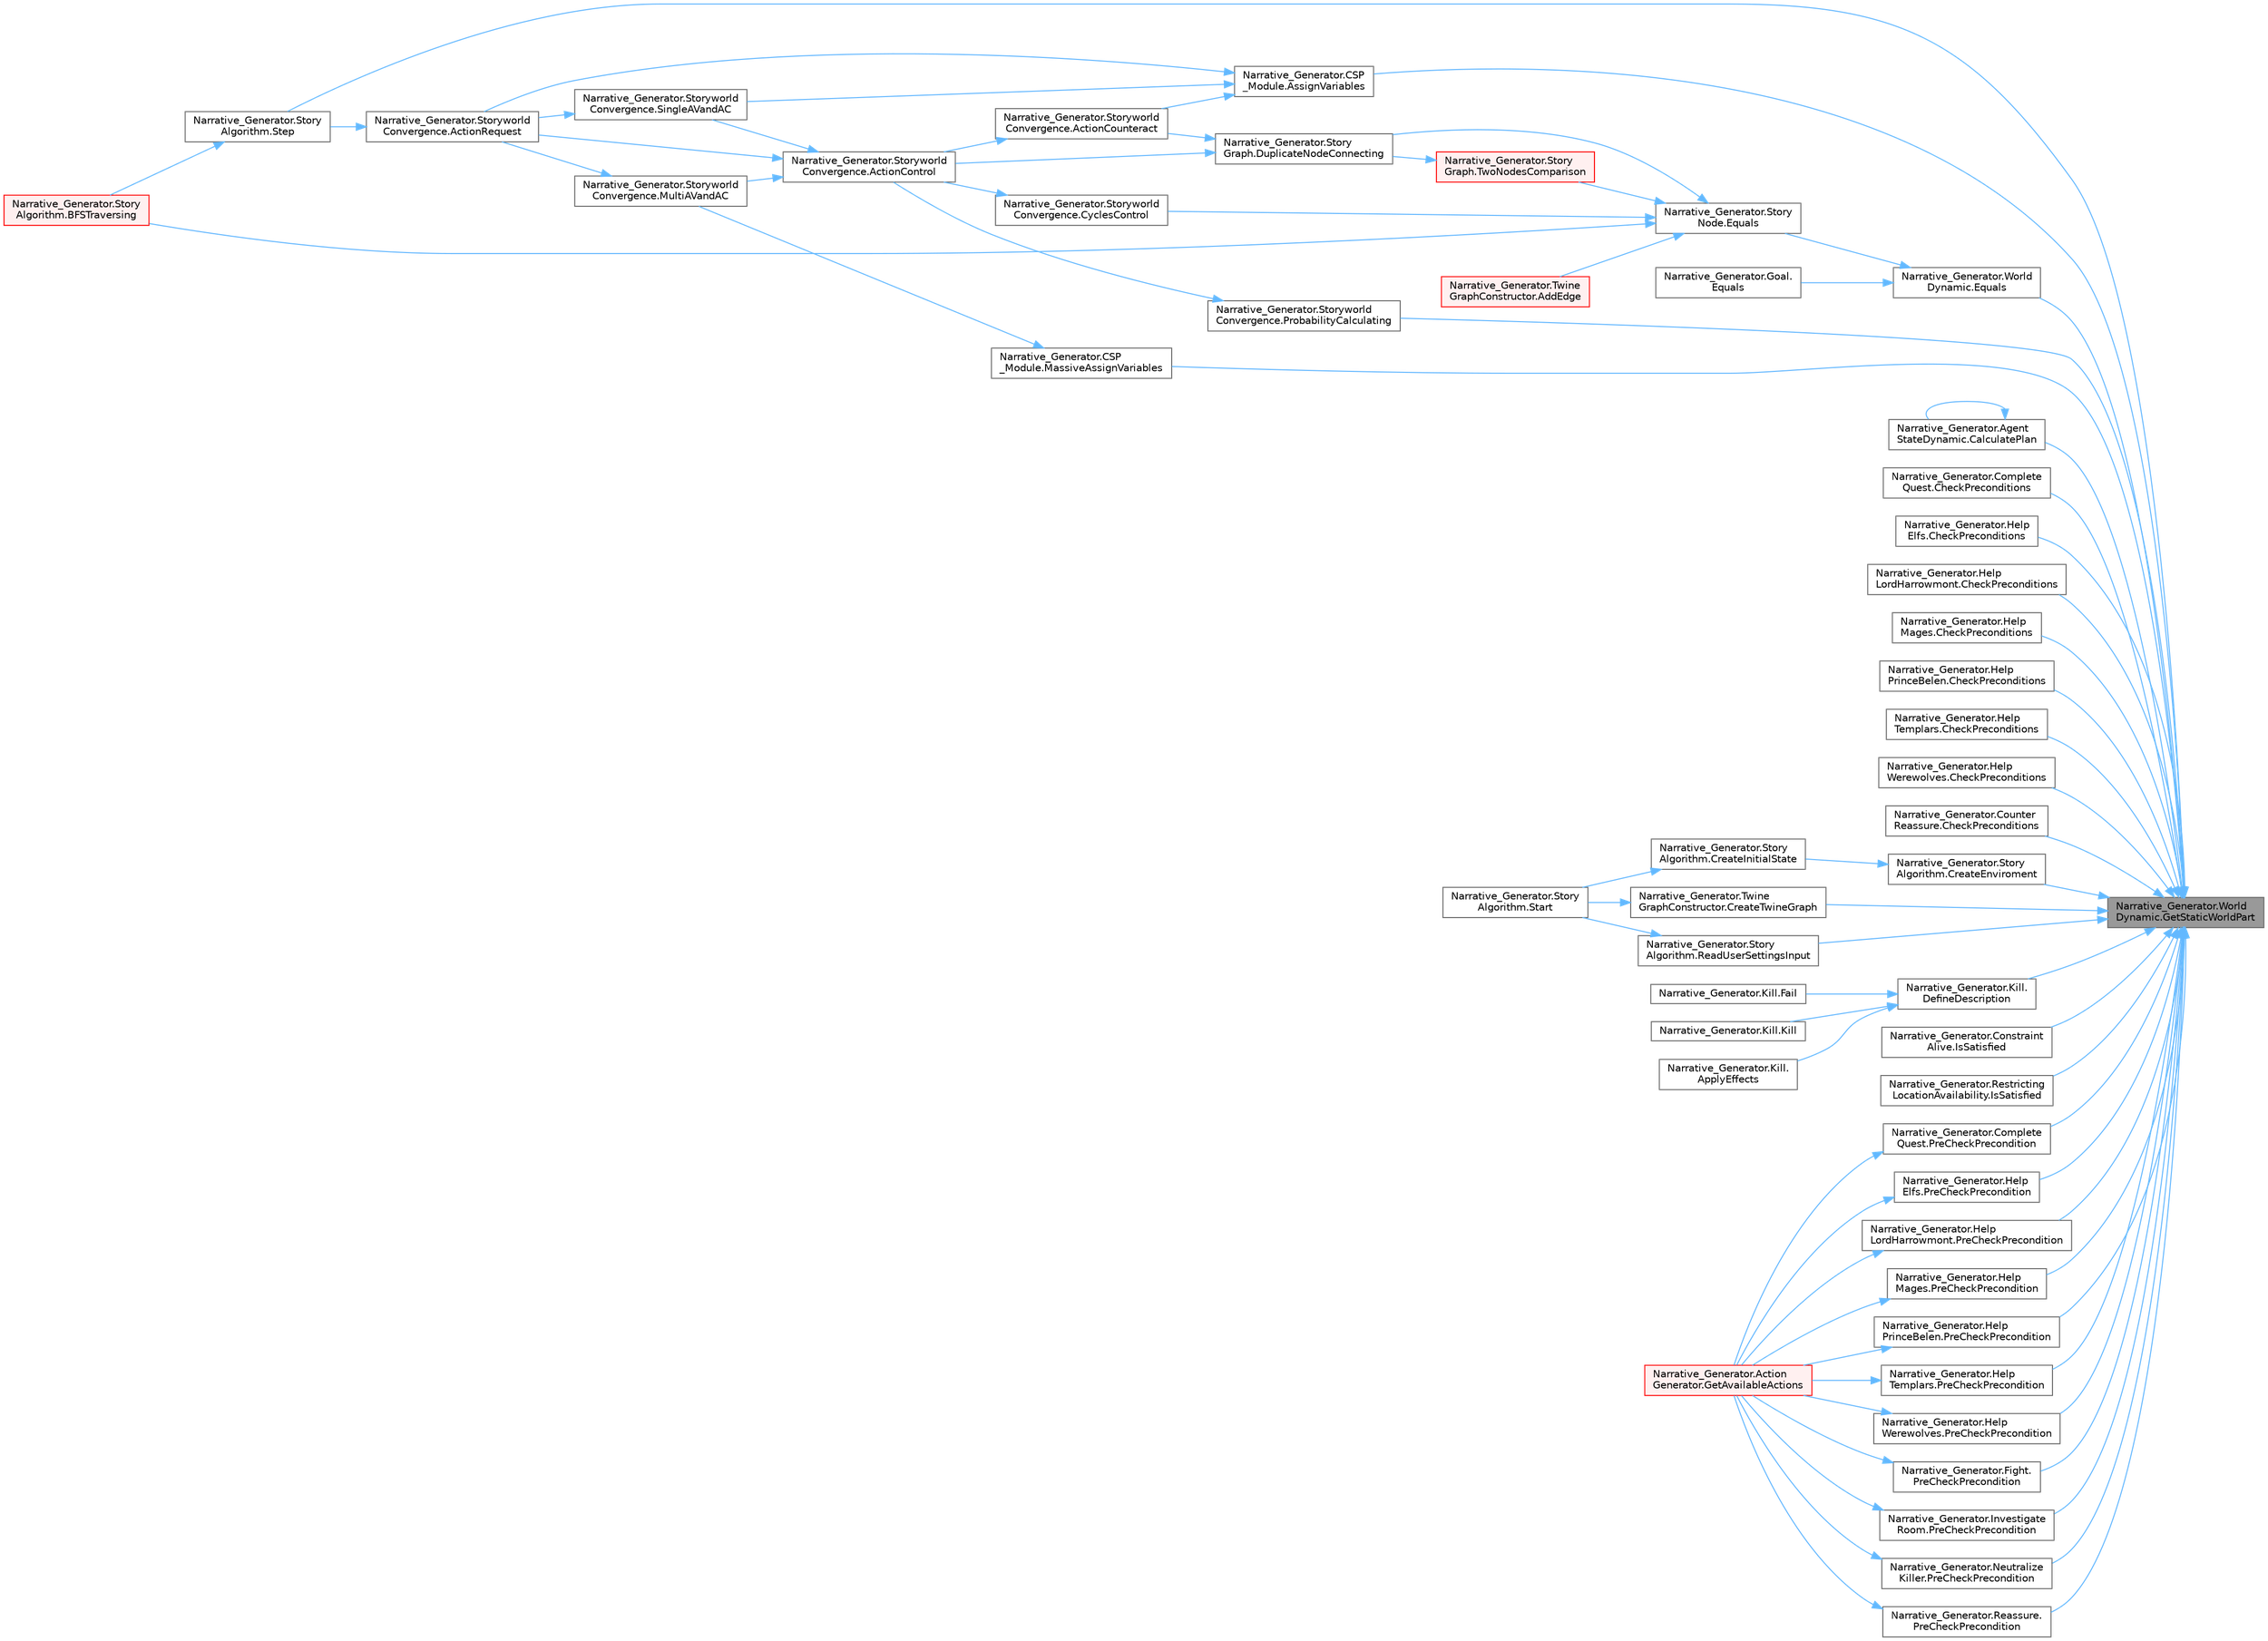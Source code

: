 digraph "Narrative_Generator.WorldDynamic.GetStaticWorldPart"
{
 // LATEX_PDF_SIZE
  bgcolor="transparent";
  edge [fontname=Helvetica,fontsize=10,labelfontname=Helvetica,labelfontsize=10];
  node [fontname=Helvetica,fontsize=10,shape=box,height=0.2,width=0.4];
  rankdir="RL";
  Node1 [label="Narrative_Generator.World\lDynamic.GetStaticWorldPart",height=0.2,width=0.4,color="gray40", fillcolor="grey60", style="filled", fontcolor="black",tooltip="Returns a component with the static part of the state of this storyworld."];
  Node1 -> Node2 [dir="back",color="steelblue1",style="solid"];
  Node2 [label="Narrative_Generator.CSP\l_Module.AssignVariables",height=0.2,width=0.4,color="grey40", fillcolor="white", style="filled",URL="$class_narrative___generator_1_1_c_s_p___module.html#a004316ef422555e62376b259b9fc8e1d",tooltip="A method that assigns parameters to an action."];
  Node2 -> Node3 [dir="back",color="steelblue1",style="solid"];
  Node3 [label="Narrative_Generator.Storyworld\lConvergence.ActionCounteract",height=0.2,width=0.4,color="grey40", fillcolor="white", style="filled",URL="$class_narrative___generator_1_1_storyworld_convergence.html#add86637023cb151bb7e6ec3483cd500a",tooltip="A method that implements the system's response to an action that should not be applied."];
  Node3 -> Node4 [dir="back",color="steelblue1",style="solid"];
  Node4 [label="Narrative_Generator.Storyworld\lConvergence.ActionControl",height=0.2,width=0.4,color="grey40", fillcolor="white", style="filled",URL="$class_narrative___generator_1_1_storyworld_convergence.html#ab63aeb27180c660c584261acd9e7051d",tooltip="Checking the action for violation of the established constraints and the reachability of the goal sta..."];
  Node4 -> Node5 [dir="back",color="steelblue1",style="solid"];
  Node5 [label="Narrative_Generator.Storyworld\lConvergence.ActionRequest",height=0.2,width=0.4,color="grey40", fillcolor="white", style="filled",URL="$class_narrative___generator_1_1_storyworld_convergence.html#a371ff7aeb10e59e3c51971228ea94378",tooltip="The agent updates his beliefs, calculates a plan, chooses an action, assigns variables to it,..."];
  Node5 -> Node6 [dir="back",color="steelblue1",style="solid"];
  Node6 [label="Narrative_Generator.Story\lAlgorithm.Step",height=0.2,width=0.4,color="grey40", fillcolor="white", style="filled",URL="$class_narrative___generator_1_1_story_algorithm.html#a14fcd8daa5dd92cef5b985a754ffa59e",tooltip="Convergence in turn asks agents for actions, checks them, applies them, counteracts them,..."];
  Node6 -> Node7 [dir="back",color="steelblue1",style="solid"];
  Node7 [label="Narrative_Generator.Story\lAlgorithm.BFSTraversing",height=0.2,width=0.4,color="red", fillcolor="#FFF0F0", style="filled",URL="$class_narrative___generator_1_1_story_algorithm.html#a7791dc587915617de53183d85424e7aa",tooltip="A method in which we sequentially create a story graph, node by node, starting at the root,..."];
  Node4 -> Node10 [dir="back",color="steelblue1",style="solid"];
  Node10 [label="Narrative_Generator.Storyworld\lConvergence.MultiAVandAC",height=0.2,width=0.4,color="grey40", fillcolor="white", style="filled",URL="$class_narrative___generator_1_1_storyworld_convergence.html#a27d193b37c3114cc18d690e4846de59c",tooltip="A method that assigns variables (parameters) and checks the constraints of several actions of the sam..."];
  Node10 -> Node5 [dir="back",color="steelblue1",style="solid"];
  Node4 -> Node11 [dir="back",color="steelblue1",style="solid"];
  Node11 [label="Narrative_Generator.Storyworld\lConvergence.SingleAVandAC",height=0.2,width=0.4,color="grey40", fillcolor="white", style="filled",URL="$class_narrative___generator_1_1_storyworld_convergence.html#a89bee4b7f2aaec44bd5aac2d8f020981",tooltip="A method that assigns variables (parameters) and checks the constraints of one specific action."];
  Node11 -> Node5 [dir="back",color="steelblue1",style="solid"];
  Node2 -> Node5 [dir="back",color="steelblue1",style="solid"];
  Node2 -> Node11 [dir="back",color="steelblue1",style="solid"];
  Node1 -> Node12 [dir="back",color="steelblue1",style="solid"];
  Node12 [label="Narrative_Generator.Agent\lStateDynamic.CalculatePlan",height=0.2,width=0.4,color="grey40", fillcolor="white", style="filled",URL="$class_narrative___generator_1_1_agent_state_dynamic.html#aef438ac549caf27382b2c01cf2a218c6",tooltip="Calculate an action plan for the agent based on PDDL files with descriptions of the domain and proble..."];
  Node12 -> Node12 [dir="back",color="steelblue1",style="solid"];
  Node1 -> Node13 [dir="back",color="steelblue1",style="solid"];
  Node13 [label="Narrative_Generator.Complete\lQuest.CheckPreconditions",height=0.2,width=0.4,color="grey40", fillcolor="white", style="filled",URL="$class_narrative___generator_1_1_complete_quest.html#a7428c544cb8fd1f1c08077c4e8fb50e2",tooltip="A method that checks preconditions for an action."];
  Node1 -> Node14 [dir="back",color="steelblue1",style="solid"];
  Node14 [label="Narrative_Generator.Help\lElfs.CheckPreconditions",height=0.2,width=0.4,color="grey40", fillcolor="white", style="filled",URL="$class_narrative___generator_1_1_help_elfs.html#a17d10b26e5d0b169dae4240b42b69168",tooltip="A method that checks preconditions for an action."];
  Node1 -> Node15 [dir="back",color="steelblue1",style="solid"];
  Node15 [label="Narrative_Generator.Help\lLordHarrowmont.CheckPreconditions",height=0.2,width=0.4,color="grey40", fillcolor="white", style="filled",URL="$class_narrative___generator_1_1_help_lord_harrowmont.html#a072c34eda96e050db4a758d76b00af23",tooltip="A method that checks preconditions for an action."];
  Node1 -> Node16 [dir="back",color="steelblue1",style="solid"];
  Node16 [label="Narrative_Generator.Help\lMages.CheckPreconditions",height=0.2,width=0.4,color="grey40", fillcolor="white", style="filled",URL="$class_narrative___generator_1_1_help_mages.html#a9bd8278db12c5a107268d077d52c4bea",tooltip="A method that checks preconditions for an action."];
  Node1 -> Node17 [dir="back",color="steelblue1",style="solid"];
  Node17 [label="Narrative_Generator.Help\lPrinceBelen.CheckPreconditions",height=0.2,width=0.4,color="grey40", fillcolor="white", style="filled",URL="$class_narrative___generator_1_1_help_prince_belen.html#aada7c12453c1bebf6c983e219c175044",tooltip="A method that checks preconditions for an action."];
  Node1 -> Node18 [dir="back",color="steelblue1",style="solid"];
  Node18 [label="Narrative_Generator.Help\lTemplars.CheckPreconditions",height=0.2,width=0.4,color="grey40", fillcolor="white", style="filled",URL="$class_narrative___generator_1_1_help_templars.html#a65a24f92e1e4cf84b2f1fc84017a0d42",tooltip="A method that checks preconditions for an action."];
  Node1 -> Node19 [dir="back",color="steelblue1",style="solid"];
  Node19 [label="Narrative_Generator.Help\lWerewolves.CheckPreconditions",height=0.2,width=0.4,color="grey40", fillcolor="white", style="filled",URL="$class_narrative___generator_1_1_help_werewolves.html#a335a1a0223260434086f93c6af6f0bbf",tooltip="A method that checks preconditions for an action."];
  Node1 -> Node20 [dir="back",color="steelblue1",style="solid"];
  Node20 [label="Narrative_Generator.Counter\lReassure.CheckPreconditions",height=0.2,width=0.4,color="grey40", fillcolor="white", style="filled",URL="$class_narrative___generator_1_1_counter_reassure.html#a6759f67cf3cb1bcd72fbc1d718ac9f37",tooltip="A method that checks preconditions for an action."];
  Node1 -> Node21 [dir="back",color="steelblue1",style="solid"];
  Node21 [label="Narrative_Generator.Story\lAlgorithm.CreateEnviroment",height=0.2,width=0.4,color="grey40", fillcolor="white", style="filled",URL="$class_narrative___generator_1_1_story_algorithm.html#ac985fa702a6214e07aa89f7bb28713af",tooltip="A method that adds locations to the current state of the world."];
  Node21 -> Node22 [dir="back",color="steelblue1",style="solid"];
  Node22 [label="Narrative_Generator.Story\lAlgorithm.CreateInitialState",height=0.2,width=0.4,color="grey40", fillcolor="white", style="filled",URL="$class_narrative___generator_1_1_story_algorithm.html#ae4b5d3307d83ac01751624e9bfea9406",tooltip="A method that creates an initial state of the world based on user preferences."];
  Node22 -> Node9 [dir="back",color="steelblue1",style="solid"];
  Node9 [label="Narrative_Generator.Story\lAlgorithm.Start",height=0.2,width=0.4,color="grey40", fillcolor="white", style="filled",URL="$class_narrative___generator_1_1_story_algorithm.html#a5adcd998433cb838e814c1eb81ea753d",tooltip="Method is an entry point that controls the operation of the algorithm (the sequence of launching othe..."];
  Node1 -> Node23 [dir="back",color="steelblue1",style="solid"];
  Node23 [label="Narrative_Generator.Twine\lGraphConstructor.CreateTwineGraph",height=0.2,width=0.4,color="grey40", fillcolor="white", style="filled",URL="$class_narrative___generator_1_1_twine_graph_constructor.html#a791e9c39f029bb3cafd20ad6ceae1b74",tooltip="A method for converting a story graph into an interactive story for Twine."];
  Node23 -> Node9 [dir="back",color="steelblue1",style="solid"];
  Node1 -> Node24 [dir="back",color="steelblue1",style="solid"];
  Node24 [label="Narrative_Generator.Kill.\lDefineDescription",height=0.2,width=0.4,color="grey40", fillcolor="white", style="filled",URL="$class_narrative___generator_1_1_kill.html#a45f6a739f55e41274e910ec3cc96ba7a",tooltip="A method that creates a description of the action."];
  Node24 -> Node25 [dir="back",color="steelblue1",style="solid"];
  Node25 [label="Narrative_Generator.Kill.\lApplyEffects",height=0.2,width=0.4,color="grey40", fillcolor="white", style="filled",URL="$class_narrative___generator_1_1_kill.html#ad4b58776181cc35c717116125ef8d0f5",tooltip="A method that changes the passed world state according to the effects of the action."];
  Node24 -> Node26 [dir="back",color="steelblue1",style="solid"];
  Node26 [label="Narrative_Generator.Kill.Fail",height=0.2,width=0.4,color="grey40", fillcolor="white", style="filled",URL="$class_narrative___generator_1_1_kill.html#aa2f49750f379e76d20ff01031dba34ca",tooltip="A method that implements the action's failure effect."];
  Node24 -> Node27 [dir="back",color="steelblue1",style="solid"];
  Node27 [label="Narrative_Generator.Kill.Kill",height=0.2,width=0.4,color="grey40", fillcolor="white", style="filled",URL="$class_narrative___generator_1_1_kill.html#a0898a607ab66af8323d90bc6756d3ab5",tooltip="A constructor based only on the state of the story world."];
  Node1 -> Node28 [dir="back",color="steelblue1",style="solid"];
  Node28 [label="Narrative_Generator.World\lDynamic.Equals",height=0.2,width=0.4,color="grey40", fillcolor="white", style="filled",URL="$class_narrative___generator_1_1_world_dynamic.html#a3b7c061efc8d23cb561bc940800e6a48",tooltip="Method for comparing two WorldDynamic instance."];
  Node28 -> Node29 [dir="back",color="steelblue1",style="solid"];
  Node29 [label="Narrative_Generator.Goal.\lEquals",height=0.2,width=0.4,color="grey40", fillcolor="white", style="filled",URL="$class_narrative___generator_1_1_goal.html#a8697d9519a8c14d5285d31caccee07e5",tooltip="Method for comparing two goal instance."];
  Node28 -> Node30 [dir="back",color="steelblue1",style="solid"];
  Node30 [label="Narrative_Generator.Story\lNode.Equals",height=0.2,width=0.4,color="grey40", fillcolor="white", style="filled",URL="$class_narrative___generator_1_1_story_node.html#a0b05d9dcfa6423f4247cceba1ad62eef",tooltip="Method for comparing two StoryNode instance."];
  Node30 -> Node31 [dir="back",color="steelblue1",style="solid"];
  Node31 [label="Narrative_Generator.Twine\lGraphConstructor.AddEdge",height=0.2,width=0.4,color="red", fillcolor="#FFF0F0", style="filled",URL="$class_narrative___generator_1_1_twine_graph_constructor.html#a3cc543ef2ad669f20d596ece8a6a51a1",tooltip="A method that creates a representation of an edge in a graph - in Twine it is a connection between no..."];
  Node30 -> Node7 [dir="back",color="steelblue1",style="solid"];
  Node30 -> Node33 [dir="back",color="steelblue1",style="solid"];
  Node33 [label="Narrative_Generator.Storyworld\lConvergence.CyclesControl",height=0.2,width=0.4,color="grey40", fillcolor="white", style="filled",URL="$class_narrative___generator_1_1_storyworld_convergence.html#a8b24e6d35f950febee35af944abef896",tooltip="A method that checks whether the effects of the action under test will cause cycles in the graph."];
  Node33 -> Node4 [dir="back",color="steelblue1",style="solid"];
  Node30 -> Node34 [dir="back",color="steelblue1",style="solid"];
  Node34 [label="Narrative_Generator.Story\lGraph.DuplicateNodeConnecting",height=0.2,width=0.4,color="grey40", fillcolor="white", style="filled",URL="$class_narrative___generator_1_1_story_graph.html#a3caa66943f727fc97c6a8d255f8a0db9",tooltip="Connects two nodes if both already exist and are in the graph."];
  Node34 -> Node4 [dir="back",color="steelblue1",style="solid"];
  Node34 -> Node3 [dir="back",color="steelblue1",style="solid"];
  Node30 -> Node35 [dir="back",color="steelblue1",style="solid"];
  Node35 [label="Narrative_Generator.Story\lGraph.TwoNodesComparison",height=0.2,width=0.4,color="red", fillcolor="#FFF0F0", style="filled",URL="$class_narrative___generator_1_1_story_graph.html#abfe67f4625eff5dfe462e905ffa23f47",tooltip="Method for comparing two nodes with each other."];
  Node35 -> Node34 [dir="back",color="steelblue1",style="solid"];
  Node1 -> Node37 [dir="back",color="steelblue1",style="solid"];
  Node37 [label="Narrative_Generator.Constraint\lAlive.IsSatisfied",height=0.2,width=0.4,color="grey40", fillcolor="white", style="filled",URL="$class_narrative___generator_1_1_constraint_alive.html#a5214eecee7b2639bd17177e6877d7746",tooltip="A method that checks whether the specified world state satisfies constraints."];
  Node1 -> Node38 [dir="back",color="steelblue1",style="solid"];
  Node38 [label="Narrative_Generator.Restricting\lLocationAvailability.IsSatisfied",height=0.2,width=0.4,color="grey40", fillcolor="white", style="filled",URL="$class_narrative___generator_1_1_restricting_location_availability.html#a218257fdc27aaac415e6f1090c7b327f",tooltip="OA method that checks whether the specified world state satisfies constraints."];
  Node1 -> Node39 [dir="back",color="steelblue1",style="solid"];
  Node39 [label="Narrative_Generator.CSP\l_Module.MassiveAssignVariables",height=0.2,width=0.4,color="grey40", fillcolor="white", style="filled",URL="$class_narrative___generator_1_1_c_s_p___module.html#a47d0c1925eae60a0d79aaf0692db44d1",tooltip="Method for assigning parameters to several actions of the same type."];
  Node39 -> Node10 [dir="back",color="steelblue1",style="solid"];
  Node1 -> Node40 [dir="back",color="steelblue1",style="solid"];
  Node40 [label="Narrative_Generator.Complete\lQuest.PreCheckPrecondition",height=0.2,width=0.4,color="grey40", fillcolor="white", style="filled",URL="$class_narrative___generator_1_1_complete_quest.html#a7b82e8f3a3cd89d6fae271208167016b",tooltip="A method that checks the most basic preconditions for an action."];
  Node40 -> Node41 [dir="back",color="steelblue1",style="solid"];
  Node41 [label="Narrative_Generator.Action\lGenerator.GetAvailableActions",height=0.2,width=0.4,color="red", fillcolor="#FFF0F0", style="filled",URL="$class_narrative___generator_1_1_action_generator.html#a4452d6b604097b3e5f892d2267d1ff40",tooltip="A method that returns all valid NOW actions for the agent, given the context."];
  Node1 -> Node43 [dir="back",color="steelblue1",style="solid"];
  Node43 [label="Narrative_Generator.Help\lElfs.PreCheckPrecondition",height=0.2,width=0.4,color="grey40", fillcolor="white", style="filled",URL="$class_narrative___generator_1_1_help_elfs.html#a0d9e09b0d4f0ce8eff6ed8573d53dcc0",tooltip="A method that checks the most basic preconditions for an action."];
  Node43 -> Node41 [dir="back",color="steelblue1",style="solid"];
  Node1 -> Node44 [dir="back",color="steelblue1",style="solid"];
  Node44 [label="Narrative_Generator.Help\lLordHarrowmont.PreCheckPrecondition",height=0.2,width=0.4,color="grey40", fillcolor="white", style="filled",URL="$class_narrative___generator_1_1_help_lord_harrowmont.html#a1790493c33f82f907a7118d30b32f16a",tooltip="A method that checks the most basic preconditions for an action."];
  Node44 -> Node41 [dir="back",color="steelblue1",style="solid"];
  Node1 -> Node45 [dir="back",color="steelblue1",style="solid"];
  Node45 [label="Narrative_Generator.Help\lMages.PreCheckPrecondition",height=0.2,width=0.4,color="grey40", fillcolor="white", style="filled",URL="$class_narrative___generator_1_1_help_mages.html#ad154f54d65fa75263f628df0ec150498",tooltip="A method that checks the most basic preconditions for an action."];
  Node45 -> Node41 [dir="back",color="steelblue1",style="solid"];
  Node1 -> Node46 [dir="back",color="steelblue1",style="solid"];
  Node46 [label="Narrative_Generator.Help\lPrinceBelen.PreCheckPrecondition",height=0.2,width=0.4,color="grey40", fillcolor="white", style="filled",URL="$class_narrative___generator_1_1_help_prince_belen.html#a2a505ecf2d8c4d7c70b55a32ca71f534",tooltip="A method that checks the most basic preconditions for an action."];
  Node46 -> Node41 [dir="back",color="steelblue1",style="solid"];
  Node1 -> Node47 [dir="back",color="steelblue1",style="solid"];
  Node47 [label="Narrative_Generator.Help\lTemplars.PreCheckPrecondition",height=0.2,width=0.4,color="grey40", fillcolor="white", style="filled",URL="$class_narrative___generator_1_1_help_templars.html#aed2eb5b32f9b2c330629fcb0094951ae",tooltip="A method that checks the most basic preconditions for an action."];
  Node47 -> Node41 [dir="back",color="steelblue1",style="solid"];
  Node1 -> Node48 [dir="back",color="steelblue1",style="solid"];
  Node48 [label="Narrative_Generator.Help\lWerewolves.PreCheckPrecondition",height=0.2,width=0.4,color="grey40", fillcolor="white", style="filled",URL="$class_narrative___generator_1_1_help_werewolves.html#a0e60f8256e5155c35e46aa9b140b3aca",tooltip="A method that checks the most basic preconditions for an action."];
  Node48 -> Node41 [dir="back",color="steelblue1",style="solid"];
  Node1 -> Node49 [dir="back",color="steelblue1",style="solid"];
  Node49 [label="Narrative_Generator.Fight.\lPreCheckPrecondition",height=0.2,width=0.4,color="grey40", fillcolor="white", style="filled",URL="$class_narrative___generator_1_1_fight.html#af781f29a14d019b77c50c28638fc1723",tooltip="A method that checks the most basic preconditions for an action."];
  Node49 -> Node41 [dir="back",color="steelblue1",style="solid"];
  Node1 -> Node50 [dir="back",color="steelblue1",style="solid"];
  Node50 [label="Narrative_Generator.Investigate\lRoom.PreCheckPrecondition",height=0.2,width=0.4,color="grey40", fillcolor="white", style="filled",URL="$class_narrative___generator_1_1_investigate_room.html#a0ef90c1fcb0cd5429cb3a740490021fc",tooltip="A method that checks the most basic preconditions for an action."];
  Node50 -> Node41 [dir="back",color="steelblue1",style="solid"];
  Node1 -> Node51 [dir="back",color="steelblue1",style="solid"];
  Node51 [label="Narrative_Generator.Neutralize\lKiller.PreCheckPrecondition",height=0.2,width=0.4,color="grey40", fillcolor="white", style="filled",URL="$class_narrative___generator_1_1_neutralize_killer.html#ab3ad901a419f5b558896879812cf5f98",tooltip="A method that checks the most basic preconditions for an action."];
  Node51 -> Node41 [dir="back",color="steelblue1",style="solid"];
  Node1 -> Node52 [dir="back",color="steelblue1",style="solid"];
  Node52 [label="Narrative_Generator.Reassure.\lPreCheckPrecondition",height=0.2,width=0.4,color="grey40", fillcolor="white", style="filled",URL="$class_narrative___generator_1_1_reassure.html#a7e0b704c92a214cadd6c7f1dec1d4322",tooltip="A method that checks the most basic preconditions for an action."];
  Node52 -> Node41 [dir="back",color="steelblue1",style="solid"];
  Node1 -> Node53 [dir="back",color="steelblue1",style="solid"];
  Node53 [label="Narrative_Generator.Storyworld\lConvergence.ProbabilityCalculating",height=0.2,width=0.4,color="grey40", fillcolor="white", style="filled",URL="$class_narrative___generator_1_1_storyworld_convergence.html#a0fbb8997af07668c9a8962276c53ab92",tooltip="Calculation of the probability of success of the action."];
  Node53 -> Node4 [dir="back",color="steelblue1",style="solid"];
  Node1 -> Node54 [dir="back",color="steelblue1",style="solid"];
  Node54 [label="Narrative_Generator.Story\lAlgorithm.ReadUserSettingsInput",height=0.2,width=0.4,color="grey40", fillcolor="white", style="filled",URL="$class_narrative___generator_1_1_story_algorithm.html#aaa3a1cf9539b50679b3bd20596338c07",tooltip="A method that reads user-selected settings and transfers them to individual system modules."];
  Node54 -> Node9 [dir="back",color="steelblue1",style="solid"];
  Node1 -> Node6 [dir="back",color="steelblue1",style="solid"];
}
